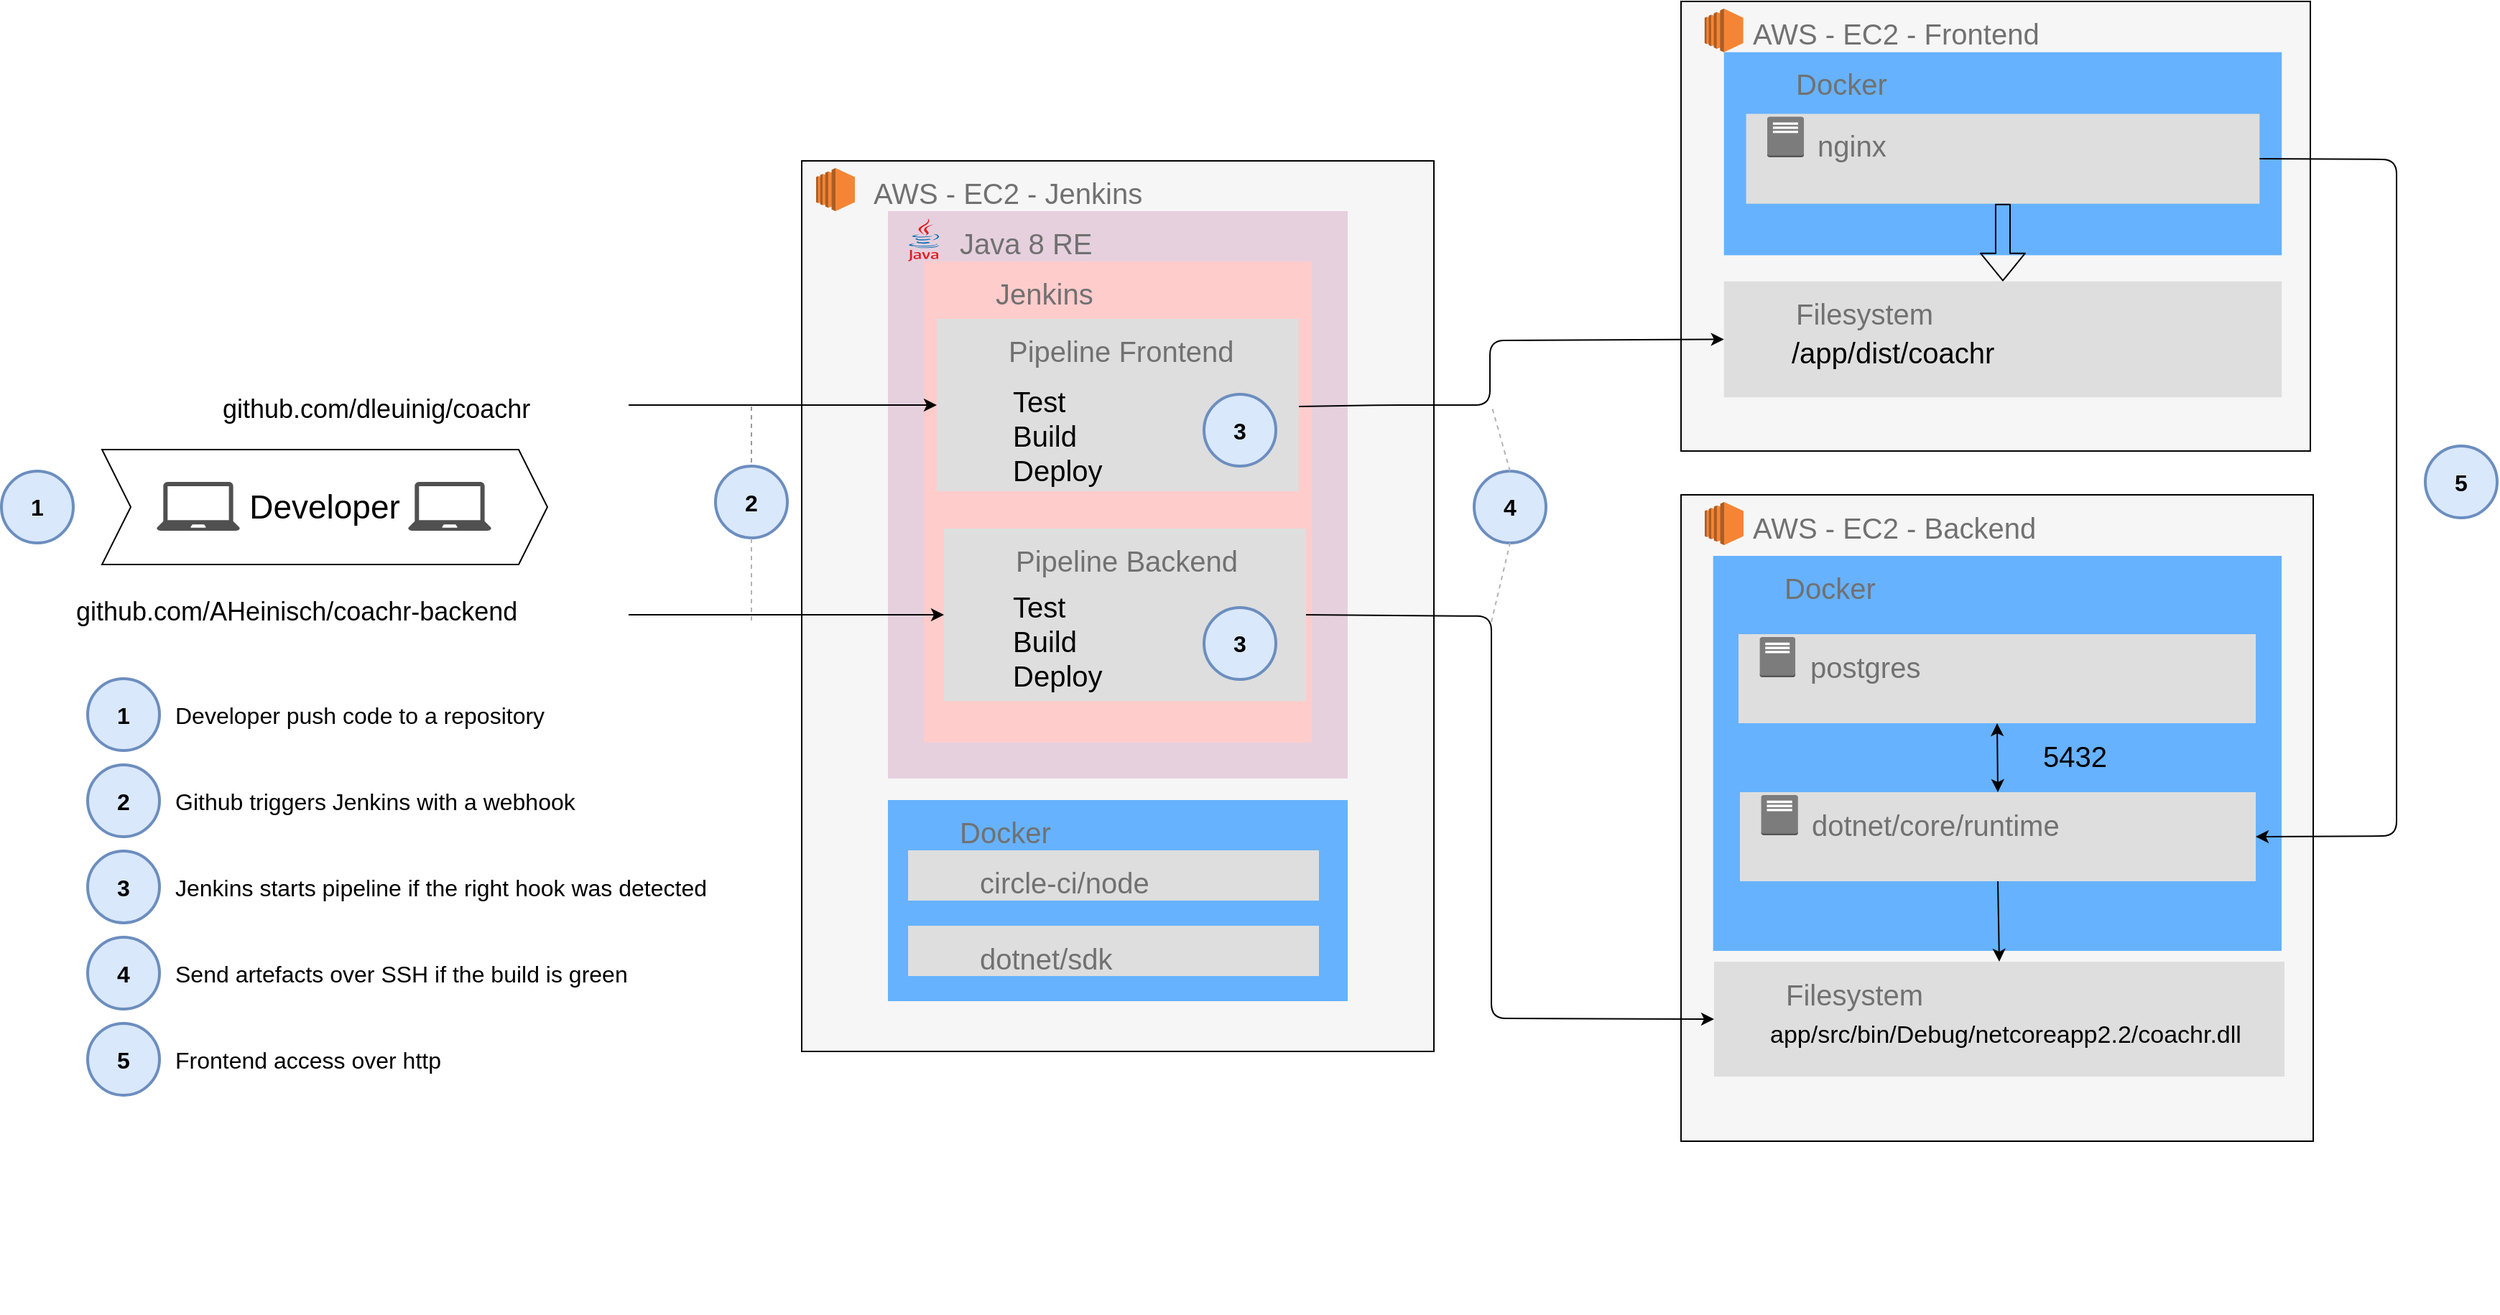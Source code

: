 <mxfile version="10.7.5" type="device"><diagram id="f106602c-feb2-e66a-4537-3a34d633f6aa" name="Page-1"><mxGraphModel dx="3005" dy="2089" grid="1" gridSize="10" guides="1" tooltips="1" connect="1" arrows="1" fold="1" page="1" pageScale="1" pageWidth="1169" pageHeight="827" background="#ffffff" math="0" shadow="0"><root><mxCell id="0"/><mxCell id="1" parent="0"/><mxCell id="14" value="AWS - EC2 - Jenkins" style="fillColor=#F6F6F6;strokeColor=#000000;shadow=0;gradientColor=none;fontSize=20;align=left;spacing=10;fontColor=#717171;9E9E9E;verticalAlign=top;spacingTop=-4;fontStyle=0;spacingLeft=40;html=1;" parent="1" vertex="1"><mxGeometry x="290" y="50" width="440" height="620" as="geometry"/></mxCell><mxCell id="466" style="edgeStyle=orthogonalEdgeStyle;rounded=0;html=1;startArrow=blockThin;startFill=1;endArrow=blockThin;endFill=1;jettySize=auto;orthogonalLoop=1;strokeWidth=2;fontSize=10;fontColor=#999999;dashed=0;strokeColor=#4284F3;labelBackgroundColor=none;endSize=4;startSize=4;" parent="1" edge="1"><mxGeometry relative="1" as="geometry"><mxPoint x="699.5" y="337" as="sourcePoint"/></mxGeometry></mxCell><mxCell id="467" style="edgeStyle=orthogonalEdgeStyle;rounded=0;html=1;startArrow=none;startFill=0;endArrow=blockThin;endFill=1;jettySize=auto;orthogonalLoop=1;strokeWidth=2;fontSize=10;fontColor=#999999;dashed=0;strokeColor=#4284F3;labelBackgroundColor=none;endSize=4;startSize=4;" parent="1" edge="1"><mxGeometry relative="1" as="geometry"><Array as="points"><mxPoint x="785" y="410"/></Array><mxPoint x="785" y="359" as="sourcePoint"/></mxGeometry></mxCell><mxCell id="468" style="edgeStyle=orthogonalEdgeStyle;rounded=0;html=1;startArrow=none;startFill=0;endArrow=blockThin;endFill=1;jettySize=auto;orthogonalLoop=1;strokeWidth=2;fontSize=10;fontColor=#999999;dashed=0;strokeColor=#4284F3;labelBackgroundColor=none;endSize=4;startSize=4;" parent="1" edge="1"><mxGeometry relative="1" as="geometry"><Array as="points"><mxPoint x="785" y="485"/></Array><mxPoint x="785" y="359" as="sourcePoint"/></mxGeometry></mxCell><mxCell id="XhiIE20XX3fg7YnPdARk-468" value="" style="outlineConnect=0;dashed=0;verticalLabelPosition=bottom;verticalAlign=top;align=center;html=1;shape=mxgraph.aws3.ec2;fillColor=#F58534;gradientColor=none;fontSize=20;" parent="1" vertex="1"><mxGeometry x="300" y="55" width="27" height="30" as="geometry"/></mxCell><mxCell id="XhiIE20XX3fg7YnPdARk-483" value="" style="group;fontSize=20;" parent="1" vertex="1" connectable="0"><mxGeometry x="350" y="85" width="408" height="395" as="geometry"/></mxCell><mxCell id="XhiIE20XX3fg7YnPdARk-477" value="Java 8 RE " style="fillColor=#E6D0DE;strokeColor=none;shadow=0;gradientColor=none;fontSize=20;align=left;spacing=10;fontColor=#717171;9E9E9E;verticalAlign=top;spacingTop=-4;fontStyle=0;spacingLeft=40;html=1;" parent="XhiIE20XX3fg7YnPdARk-483" vertex="1"><mxGeometry width="320" height="395" as="geometry"/></mxCell><mxCell id="XhiIE20XX3fg7YnPdARk-476" value="Jenkins" style="fillColor=#FFCCCC;strokeColor=none;shadow=0;gradientColor=none;fontSize=20;align=left;spacing=10;fontColor=#717171;9E9E9E;verticalAlign=top;spacingTop=-4;fontStyle=0;spacingLeft=40;html=1;" parent="XhiIE20XX3fg7YnPdARk-483" vertex="1"><mxGeometry x="25" y="35" width="270" height="335" as="geometry"/></mxCell><mxCell id="XhiIE20XX3fg7YnPdARk-478" value="" style="dashed=0;outlineConnect=0;html=1;align=center;labelPosition=center;verticalLabelPosition=bottom;verticalAlign=top;shape=mxgraph.weblogos.java;fillColor=#E6D0DE;fontSize=20;" parent="XhiIE20XX3fg7YnPdARk-483" vertex="1"><mxGeometry x="14" y="5" width="22" height="30" as="geometry"/></mxCell><mxCell id="54teUtEex0W82sZtDKPi-487" value="" style="group;fontSize=20;" parent="XhiIE20XX3fg7YnPdARk-483" vertex="1" connectable="0"><mxGeometry x="28" y="75" width="258" height="120" as="geometry"/></mxCell><mxCell id="54teUtEex0W82sZtDKPi-488" value="" style="group;fontSize=20;" parent="54teUtEex0W82sZtDKPi-487" vertex="1" connectable="0"><mxGeometry x="6" width="252" height="120" as="geometry"/></mxCell><mxCell id="54teUtEex0W82sZtDKPi-489" value="Pipeline Frontend" style="fillColor=#DEDEDE;strokeColor=none;shadow=0;gradientColor=none;fontSize=20;align=left;spacing=10;fontColor=#717171;9E9E9E;verticalAlign=top;spacingTop=-4;fontStyle=0;spacingLeft=40;html=1;" parent="54teUtEex0W82sZtDKPi-488" vertex="1"><mxGeometry width="252" height="120" as="geometry"/></mxCell><mxCell id="54teUtEex0W82sZtDKPi-536" value="&lt;div style=&quot;font-size: 20px;&quot;&gt;Test&lt;/div&gt;&lt;div style=&quot;font-size: 20px;&quot;&gt;Build&lt;/div&gt;&lt;div style=&quot;font-size: 20px;&quot;&gt;Deploy&lt;br style=&quot;font-size: 20px;&quot;&gt;&lt;/div&gt;" style="text;html=1;resizable=0;points=[];autosize=1;align=left;verticalAlign=top;spacingTop=-4;fontSize=20;" parent="54teUtEex0W82sZtDKPi-488" vertex="1"><mxGeometry x="51" y="43" width="50" height="40" as="geometry"/></mxCell><mxCell id="54teUtEex0W82sZtDKPi-537" value="" style="shape=image;html=1;verticalAlign=top;verticalLabelPosition=bottom;labelBackgroundColor=#ffffff;imageAspect=0;aspect=fixed;image=https://cdn4.iconfinder.com/data/icons/icocentre-free-icons/137/f-check_256-128.png;fontSize=20;" parent="54teUtEex0W82sZtDKPi-488" vertex="1"><mxGeometry x="136" y="46" width="38" height="38" as="geometry"/></mxCell><mxCell id="H6BcENyAopt_YJ6wf2sh-488" value="&lt;b&gt;&lt;font style=&quot;font-size: 16px&quot;&gt;3&lt;/font&gt;&lt;/b&gt;" style="strokeWidth=2;html=1;shape=mxgraph.flowchart.start_2;whiteSpace=wrap;fillColor=#dae8fc;strokeColor=#6c8ebf;" vertex="1" parent="54teUtEex0W82sZtDKPi-488"><mxGeometry x="186" y="52.5" width="50" height="50" as="geometry"/></mxCell><mxCell id="54teUtEex0W82sZtDKPi-492" value="" style="group;fontSize=20;" parent="XhiIE20XX3fg7YnPdARk-483" vertex="1" connectable="0"><mxGeometry x="39" y="221" width="252" height="120" as="geometry"/></mxCell><mxCell id="54teUtEex0W82sZtDKPi-493" value="Pipeline Backend" style="fillColor=#DEDEDE;strokeColor=none;shadow=0;gradientColor=none;fontSize=20;align=left;spacing=10;fontColor=#717171;9E9E9E;verticalAlign=top;spacingTop=-4;fontStyle=0;spacingLeft=40;html=1;" parent="54teUtEex0W82sZtDKPi-492" vertex="1"><mxGeometry width="252.0" height="120" as="geometry"/></mxCell><mxCell id="54teUtEex0W82sZtDKPi-530" value="&lt;div style=&quot;font-size: 20px;&quot;&gt;Test&lt;/div&gt;&lt;div style=&quot;font-size: 20px;&quot;&gt;Build&lt;/div&gt;&lt;div style=&quot;font-size: 20px;&quot;&gt;Deploy&lt;br style=&quot;font-size: 20px;&quot;&gt;&lt;/div&gt;" style="text;html=1;resizable=0;points=[];autosize=1;align=left;verticalAlign=top;spacingTop=-4;fontSize=20;" parent="54teUtEex0W82sZtDKPi-492" vertex="1"><mxGeometry x="46" y="40" width="50" height="40" as="geometry"/></mxCell><mxCell id="54teUtEex0W82sZtDKPi-538" value="" style="shape=image;html=1;verticalAlign=top;verticalLabelPosition=bottom;labelBackgroundColor=#ffffff;imageAspect=0;aspect=fixed;image=https://cdn4.iconfinder.com/data/icons/icocentre-free-icons/137/f-check_256-128.png;fontSize=20;" parent="54teUtEex0W82sZtDKPi-492" vertex="1"><mxGeometry x="131" y="44.5" width="38" height="38" as="geometry"/></mxCell><mxCell id="H6BcENyAopt_YJ6wf2sh-504" value="&lt;b&gt;&lt;font style=&quot;font-size: 16px&quot;&gt;3&lt;/font&gt;&lt;/b&gt;" style="strokeWidth=2;html=1;shape=mxgraph.flowchart.start_2;whiteSpace=wrap;fillColor=#dae8fc;strokeColor=#6c8ebf;" vertex="1" parent="54teUtEex0W82sZtDKPi-492"><mxGeometry x="181" y="55" width="50" height="50" as="geometry"/></mxCell><mxCell id="XhiIE20XX3fg7YnPdARk-484" value="" style="group;fontSize=20;" parent="1" vertex="1" connectable="0"><mxGeometry x="350" y="495" width="320" height="140" as="geometry"/></mxCell><mxCell id="XhiIE20XX3fg7YnPdARk-480" value="Docker" style="fillColor=#66B2FF;strokeColor=none;shadow=0;gradientColor=none;fontSize=20;align=left;spacing=10;fontColor=#717171;9E9E9E;verticalAlign=top;spacingTop=-4;fontStyle=0;spacingLeft=40;html=1;" parent="XhiIE20XX3fg7YnPdARk-484" vertex="1"><mxGeometry width="320" height="140" as="geometry"/></mxCell><mxCell id="XhiIE20XX3fg7YnPdARk-481" value="" style="shape=image;html=1;verticalAlign=top;verticalLabelPosition=bottom;labelBackgroundColor=#ffffff;imageAspect=0;aspect=fixed;image=https://cdn3.iconfinder.com/data/icons/logos-and-brands-adobe/512/97_Docker-128.png;fillColor=#E6D0DE;fontSize=20;" parent="XhiIE20XX3fg7YnPdARk-484" vertex="1"><mxGeometry x="14" width="28" height="28" as="geometry"/></mxCell><mxCell id="54teUtEex0W82sZtDKPi-521" value="" style="group;fontSize=20;" parent="XhiIE20XX3fg7YnPdARk-484" vertex="1" connectable="0"><mxGeometry x="14" y="35" width="286" height="35" as="geometry"/></mxCell><mxCell id="54teUtEex0W82sZtDKPi-522" value="circle-ci/node" style="fillColor=#DEDEDE;strokeColor=none;shadow=0;gradientColor=none;fontSize=20;align=left;spacing=10;fontColor=#717171;9E9E9E;verticalAlign=top;spacingTop=-4;fontStyle=0;spacingLeft=40;html=1;" parent="54teUtEex0W82sZtDKPi-521" vertex="1"><mxGeometry width="286" height="35" as="geometry"/></mxCell><mxCell id="54teUtEex0W82sZtDKPi-579" value="" style="group;fontSize=20;" parent="XhiIE20XX3fg7YnPdARk-484" vertex="1" connectable="0"><mxGeometry x="14" y="87.5" width="286" height="35" as="geometry"/></mxCell><mxCell id="54teUtEex0W82sZtDKPi-580" value="dotnet/sdk" style="fillColor=#DEDEDE;strokeColor=none;shadow=0;gradientColor=none;fontSize=20;align=left;spacing=10;fontColor=#717171;9E9E9E;verticalAlign=top;spacingTop=-4;fontStyle=0;spacingLeft=40;html=1;" parent="54teUtEex0W82sZtDKPi-579" vertex="1"><mxGeometry width="286" height="35" as="geometry"/></mxCell><mxCell id="54teUtEex0W82sZtDKPi-551" value="" style="endArrow=classic;html=1;exitX=1;exitY=0.5;exitDx=0;exitDy=0;entryX=0;entryY=0.5;entryDx=0;entryDy=0;" parent="1" source="54teUtEex0W82sZtDKPi-547" target="54teUtEex0W82sZtDKPi-489" edge="1"><mxGeometry width="50" height="50" relative="1" as="geometry"><mxPoint x="-190" y="880" as="sourcePoint"/><mxPoint x="-140" y="830" as="targetPoint"/><Array as="points"><mxPoint x="270" y="220"/></Array></mxGeometry></mxCell><mxCell id="54teUtEex0W82sZtDKPi-552" value="" style="endArrow=classic;html=1;entryX=0;entryY=0.5;entryDx=0;entryDy=0;exitX=1;exitY=0.5;exitDx=0;exitDy=0;" parent="1" source="H6BcENyAopt_YJ6wf2sh-471" target="54teUtEex0W82sZtDKPi-493" edge="1"><mxGeometry width="50" height="50" relative="1" as="geometry"><mxPoint x="140" y="360" as="sourcePoint"/><mxPoint x="820" y="-70" as="targetPoint"/><Array as="points"/></mxGeometry></mxCell><mxCell id="H6BcENyAopt_YJ6wf2sh-470" value="" style="group" vertex="1" connectable="0" parent="1"><mxGeometry x="902" y="282.5" width="468.808" height="570" as="geometry"/></mxCell><mxCell id="54teUtEex0W82sZtDKPi-496" value="AWS - EC2 - Backend" style="fillColor=#F6F6F6;strokeColor=#000000;shadow=0;gradientColor=none;fontSize=20;align=left;spacing=10;fontColor=#717171;9E9E9E;verticalAlign=top;spacingTop=-4;fontStyle=0;spacingLeft=40;html=1;" parent="H6BcENyAopt_YJ6wf2sh-470" vertex="1"><mxGeometry width="440" height="450" as="geometry"/></mxCell><mxCell id="54teUtEex0W82sZtDKPi-497" value="" style="group;fontSize=20;" parent="H6BcENyAopt_YJ6wf2sh-470" vertex="1" connectable="0"><mxGeometry x="23" y="325" width="445.808" height="80" as="geometry"/></mxCell><mxCell id="54teUtEex0W82sZtDKPi-498" value="Filesystem" style="fillColor=#DEDEDE;strokeColor=none;shadow=0;gradientColor=none;fontSize=20;align=left;spacing=10;fontColor=#717171;9E9E9E;verticalAlign=top;spacingTop=-4;fontStyle=0;spacingLeft=40;html=1;" parent="54teUtEex0W82sZtDKPi-497" vertex="1"><mxGeometry width="397" height="80" as="geometry"/></mxCell><mxCell id="54teUtEex0W82sZtDKPi-499" value="" style="shape=image;html=1;verticalAlign=top;verticalLabelPosition=bottom;labelBackgroundColor=#ffffff;imageAspect=0;aspect=fixed;image=https://cdn3.iconfinder.com/data/icons/humano2/128x128/devices/drive-harddisk-ieee1394.png;fillColor=#DEDEDE;fontSize=20;" parent="54teUtEex0W82sZtDKPi-497" vertex="1"><mxGeometry x="7.313" width="23.648" height="23.648" as="geometry"/></mxCell><mxCell id="54teUtEex0W82sZtDKPi-500" value="&lt;font style=&quot;font-size: 17px&quot;&gt;app/src/bin/Debug/netcoreapp2.2/coachr.dll&lt;/font&gt;" style="text;html=1;resizable=0;points=[];autosize=1;align=left;verticalAlign=top;spacingTop=-4;fontSize=20;" parent="54teUtEex0W82sZtDKPi-497" vertex="1"><mxGeometry x="36.808" y="34.5" width="340" height="30" as="geometry"/></mxCell><mxCell id="54teUtEex0W82sZtDKPi-501" value="" style="group;fontSize=20;" parent="H6BcENyAopt_YJ6wf2sh-470" vertex="1" connectable="0"><mxGeometry x="40" y="42" width="381" height="276" as="geometry"/></mxCell><mxCell id="54teUtEex0W82sZtDKPi-502" value="Docker" style="fillColor=#66B2FF;strokeColor=none;shadow=0;gradientColor=none;fontSize=20;align=left;spacing=10;fontColor=#717171;9E9E9E;verticalAlign=top;spacingTop=-4;fontStyle=0;spacingLeft=40;html=1;" parent="54teUtEex0W82sZtDKPi-501" vertex="1"><mxGeometry x="-17.654" y="0.5" width="395.654" height="275" as="geometry"/></mxCell><mxCell id="54teUtEex0W82sZtDKPi-503" value="" style="shape=image;html=1;verticalAlign=top;verticalLabelPosition=bottom;labelBackgroundColor=#ffffff;imageAspect=0;aspect=fixed;image=https://cdn3.iconfinder.com/data/icons/logos-and-brands-adobe/512/97_Docker-128.png;fillColor=#E6D0DE;fontSize=20;" parent="54teUtEex0W82sZtDKPi-501" vertex="1"><mxGeometry x="-10" y="6" width="44" height="44" as="geometry"/></mxCell><mxCell id="54teUtEex0W82sZtDKPi-504" value="" style="group;fontSize=20;" parent="54teUtEex0W82sZtDKPi-501" vertex="1" connectable="0"><mxGeometry x="1" y="165" width="359" height="71" as="geometry"/></mxCell><mxCell id="54teUtEex0W82sZtDKPi-505" value="" style="group;fontSize=20;" parent="54teUtEex0W82sZtDKPi-504" vertex="1" connectable="0"><mxGeometry width="359" height="71" as="geometry"/></mxCell><mxCell id="54teUtEex0W82sZtDKPi-506" value="dotnet/core/runtime" style="fillColor=#DEDEDE;strokeColor=none;shadow=0;gradientColor=none;fontSize=20;align=left;spacing=10;fontColor=#717171;9E9E9E;verticalAlign=top;spacingTop=-4;fontStyle=0;spacingLeft=40;html=1;" parent="54teUtEex0W82sZtDKPi-505" vertex="1"><mxGeometry width="359" height="62.0" as="geometry"/></mxCell><mxCell id="54teUtEex0W82sZtDKPi-507" value="" style="outlineConnect=0;dashed=0;verticalLabelPosition=bottom;verticalAlign=top;align=center;html=1;shape=mxgraph.aws3.traditional_server;fillColor=#7D7C7C;gradientColor=none;fontSize=20;" parent="54teUtEex0W82sZtDKPi-505" vertex="1"><mxGeometry x="14.778" y="2" width="25.615" height="28" as="geometry"/></mxCell><mxCell id="54teUtEex0W82sZtDKPi-555" value="" style="group;fontSize=20;" parent="54teUtEex0W82sZtDKPi-501" vertex="1" connectable="0"><mxGeometry y="55" width="360" height="71" as="geometry"/></mxCell><mxCell id="54teUtEex0W82sZtDKPi-556" value="" style="group;fontSize=20;" parent="54teUtEex0W82sZtDKPi-555" vertex="1" connectable="0"><mxGeometry width="360.0" height="71" as="geometry"/></mxCell><mxCell id="54teUtEex0W82sZtDKPi-557" value="postgres" style="fillColor=#DEDEDE;strokeColor=none;shadow=0;gradientColor=none;fontSize=20;align=left;spacing=10;fontColor=#717171;9E9E9E;verticalAlign=top;spacingTop=-4;fontStyle=0;spacingLeft=40;html=1;" parent="54teUtEex0W82sZtDKPi-556" vertex="1"><mxGeometry width="360.0" height="62.0" as="geometry"/></mxCell><mxCell id="54teUtEex0W82sZtDKPi-558" value="" style="outlineConnect=0;dashed=0;verticalLabelPosition=bottom;verticalAlign=top;align=center;html=1;shape=mxgraph.aws3.traditional_server;fillColor=#7D7C7C;gradientColor=none;fontSize=20;" parent="54teUtEex0W82sZtDKPi-556" vertex="1"><mxGeometry x="14.819" y="2" width="24.699" height="28" as="geometry"/></mxCell><mxCell id="54teUtEex0W82sZtDKPi-572" value="" style="endArrow=classic;startArrow=classic;html=1;fontSize=20;entryX=0.5;entryY=1;entryDx=0;entryDy=0;exitX=0.5;exitY=0;exitDx=0;exitDy=0;" parent="54teUtEex0W82sZtDKPi-501" source="54teUtEex0W82sZtDKPi-506" target="54teUtEex0W82sZtDKPi-557" edge="1"><mxGeometry width="50" height="50" relative="1" as="geometry"><mxPoint x="160" y="158" as="sourcePoint"/><mxPoint x="210" y="108" as="targetPoint"/></mxGeometry></mxCell><mxCell id="54teUtEex0W82sZtDKPi-577" value="5432" style="text;html=1;fontSize=20;" parent="54teUtEex0W82sZtDKPi-501" vertex="1"><mxGeometry x="210" y="121" width="70" height="40" as="geometry"/></mxCell><mxCell id="54teUtEex0W82sZtDKPi-517" value="" style="outlineConnect=0;dashed=0;verticalLabelPosition=bottom;verticalAlign=top;align=center;html=1;shape=mxgraph.aws3.ec2;fillColor=#F58534;gradientColor=none;fontSize=20;" parent="H6BcENyAopt_YJ6wf2sh-470" vertex="1"><mxGeometry x="16.5" y="5" width="27" height="30" as="geometry"/></mxCell><mxCell id="54teUtEex0W82sZtDKPi-573" value="" style="endArrow=classic;html=1;fontSize=20;exitX=0.5;exitY=1;exitDx=0;exitDy=0;entryX=0.5;entryY=0;entryDx=0;entryDy=0;" parent="H6BcENyAopt_YJ6wf2sh-470" source="54teUtEex0W82sZtDKPi-506" target="54teUtEex0W82sZtDKPi-498" edge="1"><mxGeometry width="50" height="50" relative="1" as="geometry"><mxPoint x="265" y="303" as="sourcePoint"/><mxPoint x="315" y="253" as="targetPoint"/></mxGeometry></mxCell><mxCell id="H6BcENyAopt_YJ6wf2sh-478" value="" style="group" vertex="1" connectable="0" parent="1"><mxGeometry x="902" y="-61" width="438" height="313" as="geometry"/></mxCell><mxCell id="XhiIE20XX3fg7YnPdARk-487" value="AWS - EC2 - Frontend" style="fillColor=#F6F6F6;strokeColor=#000000;shadow=0;gradientColor=none;fontSize=20;align=left;spacing=10;fontColor=#717171;9E9E9E;verticalAlign=top;spacingTop=-4;fontStyle=0;spacingLeft=40;html=1;" parent="H6BcENyAopt_YJ6wf2sh-478" vertex="1"><mxGeometry width="438" height="313" as="geometry"/></mxCell><mxCell id="XhiIE20XX3fg7YnPdARk-492" value="" style="group;fontSize=20;" parent="H6BcENyAopt_YJ6wf2sh-478" vertex="1" connectable="0"><mxGeometry x="29.864" y="194.868" width="388.227" height="80.774" as="geometry"/></mxCell><mxCell id="XhiIE20XX3fg7YnPdARk-490" value="Filesystem" style="fillColor=#DEDEDE;strokeColor=none;shadow=0;gradientColor=none;fontSize=20;align=left;spacing=10;fontColor=#717171;9E9E9E;verticalAlign=top;spacingTop=-4;fontStyle=0;spacingLeft=40;html=1;" parent="XhiIE20XX3fg7YnPdARk-492" vertex="1"><mxGeometry width="388.227" height="80.774" as="geometry"/></mxCell><mxCell id="XhiIE20XX3fg7YnPdARk-491" value="" style="shape=image;html=1;verticalAlign=top;verticalLabelPosition=bottom;labelBackgroundColor=#ffffff;imageAspect=0;aspect=fixed;image=https://cdn3.iconfinder.com/data/icons/humano2/128x128/devices/drive-harddisk-ieee1394.png;fillColor=#DEDEDE;fontSize=20;" parent="XhiIE20XX3fg7YnPdARk-492" vertex="1"><mxGeometry x="7.152" width="27.873" height="27.873" as="geometry"/></mxCell><mxCell id="54teUtEex0W82sZtDKPi-476" value="/app/dist/coachr" style="text;html=1;resizable=0;points=[];autosize=1;align=left;verticalAlign=top;spacingTop=-4;fontSize=20;" parent="XhiIE20XX3fg7YnPdARk-492" vertex="1"><mxGeometry x="44.795" y="34.834" width="160" height="30" as="geometry"/></mxCell><mxCell id="54teUtEex0W82sZtDKPi-468" value="" style="group;fontSize=20;" parent="H6BcENyAopt_YJ6wf2sh-478" vertex="1" connectable="0"><mxGeometry x="29.864" y="35.339" width="388.227" height="141.355" as="geometry"/></mxCell><mxCell id="54teUtEex0W82sZtDKPi-469" value="Docker" style="fillColor=#66B2FF;strokeColor=none;shadow=0;gradientColor=none;fontSize=20;align=left;spacing=10;fontColor=#717171;9E9E9E;verticalAlign=top;spacingTop=-4;fontStyle=0;spacingLeft=40;html=1;" parent="54teUtEex0W82sZtDKPi-468" vertex="1"><mxGeometry width="388.227" height="141.355" as="geometry"/></mxCell><mxCell id="54teUtEex0W82sZtDKPi-570" value="" style="shape=image;html=1;verticalAlign=top;verticalLabelPosition=bottom;labelBackgroundColor=#ffffff;imageAspect=0;aspect=fixed;image=https://cdn3.iconfinder.com/data/icons/logos-and-brands-adobe/512/97_Docker-128.png;fillColor=#E6D0DE;fontSize=20;" parent="54teUtEex0W82sZtDKPi-468" vertex="1"><mxGeometry y="1.01" width="43.8" height="43.8" as="geometry"/></mxCell><mxCell id="54teUtEex0W82sZtDKPi-581" value="" style="group;fontSize=20;" parent="54teUtEex0W82sZtDKPi-468" vertex="1" connectable="0"><mxGeometry x="15.43" y="42.911" width="357.368" height="71.687" as="geometry"/></mxCell><mxCell id="54teUtEex0W82sZtDKPi-582" value="" style="group;fontSize=20;" parent="54teUtEex0W82sZtDKPi-581" vertex="1" connectable="0"><mxGeometry width="357.368" height="71.687" as="geometry"/></mxCell><mxCell id="54teUtEex0W82sZtDKPi-583" value="nginx" style="fillColor=#DEDEDE;strokeColor=none;shadow=0;gradientColor=none;fontSize=20;align=left;spacing=10;fontColor=#717171;9E9E9E;verticalAlign=top;spacingTop=-4;fontStyle=0;spacingLeft=40;html=1;" parent="54teUtEex0W82sZtDKPi-582" vertex="1"><mxGeometry width="357.368" height="62.6" as="geometry"/></mxCell><mxCell id="54teUtEex0W82sZtDKPi-584" value="" style="outlineConnect=0;dashed=0;verticalLabelPosition=bottom;verticalAlign=top;align=center;html=1;shape=mxgraph.aws3.traditional_server;fillColor=#7D7C7C;gradientColor=none;fontSize=20;" parent="54teUtEex0W82sZtDKPi-582" vertex="1"><mxGeometry x="14.711" y="2.019" width="25.499" height="28.271" as="geometry"/></mxCell><mxCell id="54teUtEex0W82sZtDKPi-478" value="" style="shape=flexArrow;endArrow=classic;html=1;fontSize=20;exitX=0.5;exitY=1;exitDx=0;exitDy=0;" parent="H6BcENyAopt_YJ6wf2sh-478" source="54teUtEex0W82sZtDKPi-583" target="XhiIE20XX3fg7YnPdARk-490" edge="1"><mxGeometry width="50" height="50" relative="1" as="geometry"><mxPoint x="223.013" y="161.548" as="sourcePoint"/><mxPoint x="248.864" y="106.016" as="targetPoint"/></mxGeometry></mxCell><mxCell id="54teUtEex0W82sZtDKPi-486" value="" style="outlineConnect=0;dashed=0;verticalLabelPosition=bottom;verticalAlign=top;align=center;html=1;shape=mxgraph.aws3.ec2;fillColor=#F58534;gradientColor=none;fontSize=20;" parent="H6BcENyAopt_YJ6wf2sh-478" vertex="1"><mxGeometry x="16.425" y="5.048" width="26.877" height="30.29" as="geometry"/></mxCell><mxCell id="54teUtEex0W82sZtDKPi-518" value="" style="endArrow=classic;html=1;exitX=1;exitY=0.5;exitDx=0;exitDy=0;entryX=0;entryY=0.5;entryDx=0;entryDy=0;fontSize=20;" parent="1" target="XhiIE20XX3fg7YnPdARk-490" edge="1"><mxGeometry width="50" height="50" relative="1" as="geometry"><mxPoint x="636" y="221" as="sourcePoint"/><mxPoint x="830" y="175" as="targetPoint"/><Array as="points"><mxPoint x="699" y="220"/><mxPoint x="769" y="220"/><mxPoint x="769" y="175"/></Array></mxGeometry></mxCell><mxCell id="H6BcENyAopt_YJ6wf2sh-479" value="" style="endArrow=classic;html=1;exitX=1;exitY=0.5;exitDx=0;exitDy=0;entryX=0;entryY=0.5;entryDx=0;entryDy=0;" edge="1" parent="1" source="54teUtEex0W82sZtDKPi-493" target="54teUtEex0W82sZtDKPi-498"><mxGeometry width="50" height="50" relative="1" as="geometry"><mxPoint x="-120" y="930" as="sourcePoint"/><mxPoint x="850" y="660" as="targetPoint"/><Array as="points"><mxPoint x="770" y="367"/><mxPoint x="770" y="647"/></Array></mxGeometry></mxCell><mxCell id="H6BcENyAopt_YJ6wf2sh-480" value="" style="group" vertex="1" connectable="0" parent="1"><mxGeometry x="-217" y="192.5" width="386.5" height="201" as="geometry"/></mxCell><mxCell id="54teUtEex0W82sZtDKPi-547" value="" style="shape=image;html=1;verticalAlign=top;verticalLabelPosition=bottom;labelBackgroundColor=#ffffff;imageAspect=0;aspect=fixed;image=https://cdn0.iconfinder.com/data/icons/octicons/1024/mark-github-128.png;strokeColor=#000000;gradientColor=none;" parent="H6BcENyAopt_YJ6wf2sh-480" vertex="1"><mxGeometry x="331.5" width="55" height="55" as="geometry"/></mxCell><mxCell id="54teUtEex0W82sZtDKPi-549" value="&lt;font style=&quot;font-size: 18px&quot;&gt;github.com/dleuinig&lt;/font&gt;&lt;font style=&quot;font-size: 18px&quot;&gt;/coachr&lt;/font&gt;" style="text;html=1;resizable=0;points=[];autosize=1;align=left;verticalAlign=top;spacingTop=-4;" parent="H6BcENyAopt_YJ6wf2sh-480" vertex="1"><mxGeometry x="101.5" y="17.5" width="230" height="20" as="geometry"/></mxCell><mxCell id="54teUtEex0W82sZtDKPi-550" value="&lt;div&gt;&lt;font style=&quot;font-size: 18px&quot;&gt;github.com/AHeinisch&lt;/font&gt;&lt;font style=&quot;font-size: 18px&quot;&gt;/coachr-backend&lt;/font&gt;&lt;/div&gt;&lt;div&gt;&lt;font style=&quot;font-size: 18px&quot;&gt;&lt;br&gt;&lt;/font&gt;&lt;/div&gt;" style="text;html=1;resizable=0;points=[];autosize=1;align=left;verticalAlign=top;spacingTop=-4;" parent="H6BcENyAopt_YJ6wf2sh-480" vertex="1"><mxGeometry y="158.5" width="320" height="30" as="geometry"/></mxCell><mxCell id="H6BcENyAopt_YJ6wf2sh-471" value="" style="shape=image;html=1;verticalAlign=top;verticalLabelPosition=bottom;labelBackgroundColor=#ffffff;imageAspect=0;aspect=fixed;image=https://cdn0.iconfinder.com/data/icons/octicons/1024/mark-github-128.png;strokeColor=#000000;gradientColor=none;" vertex="1" parent="H6BcENyAopt_YJ6wf2sh-480"><mxGeometry x="331.5" y="146" width="55" height="55" as="geometry"/></mxCell><mxCell id="H6BcENyAopt_YJ6wf2sh-475" value="&lt;font style=&quot;font-size: 23px&quot;&gt;Developer&lt;/font&gt;" style="shape=step;perimeter=stepPerimeter;whiteSpace=wrap;html=1;fixedSize=1;" vertex="1" parent="H6BcENyAopt_YJ6wf2sh-480"><mxGeometry x="20" y="58.5" width="310" height="80" as="geometry"/></mxCell><mxCell id="H6BcENyAopt_YJ6wf2sh-476" value="" style="pointerEvents=1;shadow=0;dashed=0;html=1;strokeColor=none;fillColor=#505050;labelPosition=center;verticalLabelPosition=bottom;verticalAlign=top;outlineConnect=0;align=center;shape=mxgraph.office.devices.laptop;" vertex="1" parent="H6BcENyAopt_YJ6wf2sh-480"><mxGeometry x="58" y="81" width="58" height="34" as="geometry"/></mxCell><mxCell id="H6BcENyAopt_YJ6wf2sh-477" value="" style="pointerEvents=1;shadow=0;dashed=0;html=1;strokeColor=none;fillColor=#505050;labelPosition=center;verticalLabelPosition=bottom;verticalAlign=top;outlineConnect=0;align=center;shape=mxgraph.office.devices.laptop;" vertex="1" parent="H6BcENyAopt_YJ6wf2sh-480"><mxGeometry x="233" y="81" width="58" height="34" as="geometry"/></mxCell><mxCell id="H6BcENyAopt_YJ6wf2sh-483" value="&lt;b&gt;&lt;font style=&quot;font-size: 16px&quot;&gt;2&lt;/font&gt;&lt;/b&gt;" style="strokeWidth=2;html=1;shape=mxgraph.flowchart.start_2;whiteSpace=wrap;fillColor=#dae8fc;strokeColor=#6c8ebf;" vertex="1" parent="1"><mxGeometry x="230" y="262.5" width="50" height="50" as="geometry"/></mxCell><mxCell id="H6BcENyAopt_YJ6wf2sh-487" value="&lt;b&gt;&lt;font style=&quot;font-size: 16px&quot;&gt;1&lt;/font&gt;&lt;/b&gt;" style="strokeWidth=2;html=1;shape=mxgraph.flowchart.start_2;whiteSpace=wrap;fillColor=#dae8fc;strokeColor=#6c8ebf;" vertex="1" parent="1"><mxGeometry x="-267" y="266" width="50" height="50" as="geometry"/></mxCell><mxCell id="H6BcENyAopt_YJ6wf2sh-506" value="&lt;b&gt;&lt;font style=&quot;font-size: 16px&quot;&gt;1&lt;/font&gt;&lt;/b&gt;" style="strokeWidth=2;html=1;shape=mxgraph.flowchart.start_2;whiteSpace=wrap;fillColor=#dae8fc;strokeColor=#6c8ebf;" vertex="1" parent="1"><mxGeometry x="-207" y="410.5" width="50" height="50" as="geometry"/></mxCell><mxCell id="H6BcENyAopt_YJ6wf2sh-507" value="&lt;b&gt;&lt;font style=&quot;font-size: 16px&quot;&gt;2&lt;/font&gt;&lt;/b&gt;" style="strokeWidth=2;html=1;shape=mxgraph.flowchart.start_2;whiteSpace=wrap;fillColor=#dae8fc;strokeColor=#6c8ebf;" vertex="1" parent="1"><mxGeometry x="-207" y="470.5" width="50" height="50" as="geometry"/></mxCell><mxCell id="H6BcENyAopt_YJ6wf2sh-523" value="&lt;b&gt;&lt;font style=&quot;font-size: 16px&quot;&gt;3&lt;/font&gt;&lt;/b&gt;" style="strokeWidth=2;html=1;shape=mxgraph.flowchart.start_2;whiteSpace=wrap;fillColor=#dae8fc;strokeColor=#6c8ebf;" vertex="1" parent="1"><mxGeometry x="-207" y="530.5" width="50" height="50" as="geometry"/></mxCell><mxCell id="H6BcENyAopt_YJ6wf2sh-524" value="&lt;div align=&quot;left&quot;&gt;&lt;font style=&quot;font-size: 16px&quot;&gt;Developer push code to a repository &lt;/font&gt;&lt;br&gt;&lt;/div&gt;" style="text;html=1;strokeColor=none;fillColor=none;align=left;verticalAlign=middle;whiteSpace=wrap;rounded=0;" vertex="1" parent="1"><mxGeometry x="-148" y="418" width="330" height="35" as="geometry"/></mxCell><mxCell id="H6BcENyAopt_YJ6wf2sh-525" value="&lt;div align=&quot;left&quot;&gt;&lt;font style=&quot;font-size: 16px&quot;&gt;Github triggers Jenkins with a webhook&lt;/font&gt;&lt;/div&gt;" style="text;html=1;strokeColor=none;fillColor=none;align=left;verticalAlign=middle;whiteSpace=wrap;rounded=0;" vertex="1" parent="1"><mxGeometry x="-148" y="478" width="320" height="35" as="geometry"/></mxCell><mxCell id="H6BcENyAopt_YJ6wf2sh-526" value="&lt;div align=&quot;left&quot;&gt;&lt;font style=&quot;font-size: 16px&quot;&gt;Jenkins starts pipeline if the right hook was detected&lt;/font&gt;&lt;/div&gt;" style="text;html=1;strokeColor=none;fillColor=none;align=left;verticalAlign=middle;whiteSpace=wrap;rounded=0;" vertex="1" parent="1"><mxGeometry x="-148" y="538" width="429" height="35" as="geometry"/></mxCell><mxCell id="H6BcENyAopt_YJ6wf2sh-542" value="&lt;b&gt;&lt;font style=&quot;font-size: 16px&quot;&gt;4&lt;/font&gt;&lt;/b&gt;" style="strokeWidth=2;html=1;shape=mxgraph.flowchart.start_2;whiteSpace=wrap;fillColor=#dae8fc;strokeColor=#6c8ebf;" vertex="1" parent="1"><mxGeometry x="758" y="266" width="50" height="50" as="geometry"/></mxCell><mxCell id="H6BcENyAopt_YJ6wf2sh-543" value="" style="endArrow=none;dashed=1;html=1;entryX=0.5;entryY=1;entryDx=0;entryDy=0;entryPerimeter=0;strokeColor=#B3B3B3;" edge="1" parent="1" target="H6BcENyAopt_YJ6wf2sh-483"><mxGeometry width="50" height="50" relative="1" as="geometry"><mxPoint x="255" y="370" as="sourcePoint"/><mxPoint x="-40" y="870" as="targetPoint"/></mxGeometry></mxCell><mxCell id="H6BcENyAopt_YJ6wf2sh-544" value="" style="endArrow=none;dashed=1;html=1;strokeColor=#999999;" edge="1" parent="1"><mxGeometry width="50" height="50" relative="1" as="geometry"><mxPoint x="255" y="260" as="sourcePoint"/><mxPoint x="255" y="220" as="targetPoint"/></mxGeometry></mxCell><mxCell id="H6BcENyAopt_YJ6wf2sh-545" value="" style="endArrow=none;dashed=1;html=1;strokeColor=#B3B3B3;exitX=0.5;exitY=0;exitDx=0;exitDy=0;exitPerimeter=0;" edge="1" parent="1" source="H6BcENyAopt_YJ6wf2sh-542"><mxGeometry width="50" height="50" relative="1" as="geometry"><mxPoint x="808" y="254" as="sourcePoint"/><mxPoint x="770" y="220" as="targetPoint"/></mxGeometry></mxCell><mxCell id="H6BcENyAopt_YJ6wf2sh-546" value="" style="endArrow=none;dashed=1;html=1;strokeColor=#B3B3B3;entryX=0.5;entryY=1;entryDx=0;entryDy=0;entryPerimeter=0;" edge="1" parent="1" target="H6BcENyAopt_YJ6wf2sh-542"><mxGeometry width="50" height="50" relative="1" as="geometry"><mxPoint x="770" y="371" as="sourcePoint"/><mxPoint x="796" y="330" as="targetPoint"/></mxGeometry></mxCell><mxCell id="H6BcENyAopt_YJ6wf2sh-547" value="&lt;b&gt;&lt;font style=&quot;font-size: 16px&quot;&gt;4&lt;/font&gt;&lt;/b&gt;" style="strokeWidth=2;html=1;shape=mxgraph.flowchart.start_2;whiteSpace=wrap;fillColor=#dae8fc;strokeColor=#6c8ebf;" vertex="1" parent="1"><mxGeometry x="-207" y="590.5" width="50" height="50" as="geometry"/></mxCell><mxCell id="H6BcENyAopt_YJ6wf2sh-549" value="&lt;font style=&quot;font-size: 16px&quot;&gt;Send artefacts over SSH if the build is green&lt;br&gt;&lt;/font&gt;" style="text;html=1;strokeColor=none;fillColor=none;align=left;verticalAlign=middle;whiteSpace=wrap;rounded=0;" vertex="1" parent="1"><mxGeometry x="-148" y="598" width="429" height="35" as="geometry"/></mxCell><mxCell id="H6BcENyAopt_YJ6wf2sh-550" value="" style="endArrow=classic;html=1;strokeColor=#000000;entryX=1;entryY=0.5;entryDx=0;entryDy=0;exitX=1;exitY=0.5;exitDx=0;exitDy=0;" edge="1" parent="1" source="54teUtEex0W82sZtDKPi-583" target="54teUtEex0W82sZtDKPi-506"><mxGeometry width="50" height="50" relative="1" as="geometry"><mxPoint x="1400" y="40" as="sourcePoint"/><mxPoint x="540" y="870" as="targetPoint"/><Array as="points"><mxPoint x="1400" y="49"/><mxPoint x="1400" y="520"/></Array></mxGeometry></mxCell><mxCell id="H6BcENyAopt_YJ6wf2sh-551" value="&lt;b&gt;&lt;font style=&quot;font-size: 16px&quot;&gt;5&lt;/font&gt;&lt;/b&gt;" style="strokeWidth=2;html=1;shape=mxgraph.flowchart.start_2;whiteSpace=wrap;fillColor=#dae8fc;strokeColor=#6c8ebf;" vertex="1" parent="1"><mxGeometry x="1420" y="248.5" width="50" height="50" as="geometry"/></mxCell><mxCell id="H6BcENyAopt_YJ6wf2sh-552" value="&lt;b&gt;&lt;font style=&quot;font-size: 16px&quot;&gt;5&lt;/font&gt;&lt;/b&gt;" style="strokeWidth=2;html=1;shape=mxgraph.flowchart.start_2;whiteSpace=wrap;fillColor=#dae8fc;strokeColor=#6c8ebf;" vertex="1" parent="1"><mxGeometry x="-207" y="650.5" width="50" height="50" as="geometry"/></mxCell><mxCell id="H6BcENyAopt_YJ6wf2sh-553" value="&lt;font style=&quot;font-size: 16px&quot;&gt;Frontend access over http&lt;br&gt;&lt;/font&gt;" style="text;html=1;strokeColor=none;fillColor=none;align=left;verticalAlign=middle;whiteSpace=wrap;rounded=0;" vertex="1" parent="1"><mxGeometry x="-148" y="658" width="429" height="35" as="geometry"/></mxCell></root></mxGraphModel></diagram></mxfile>